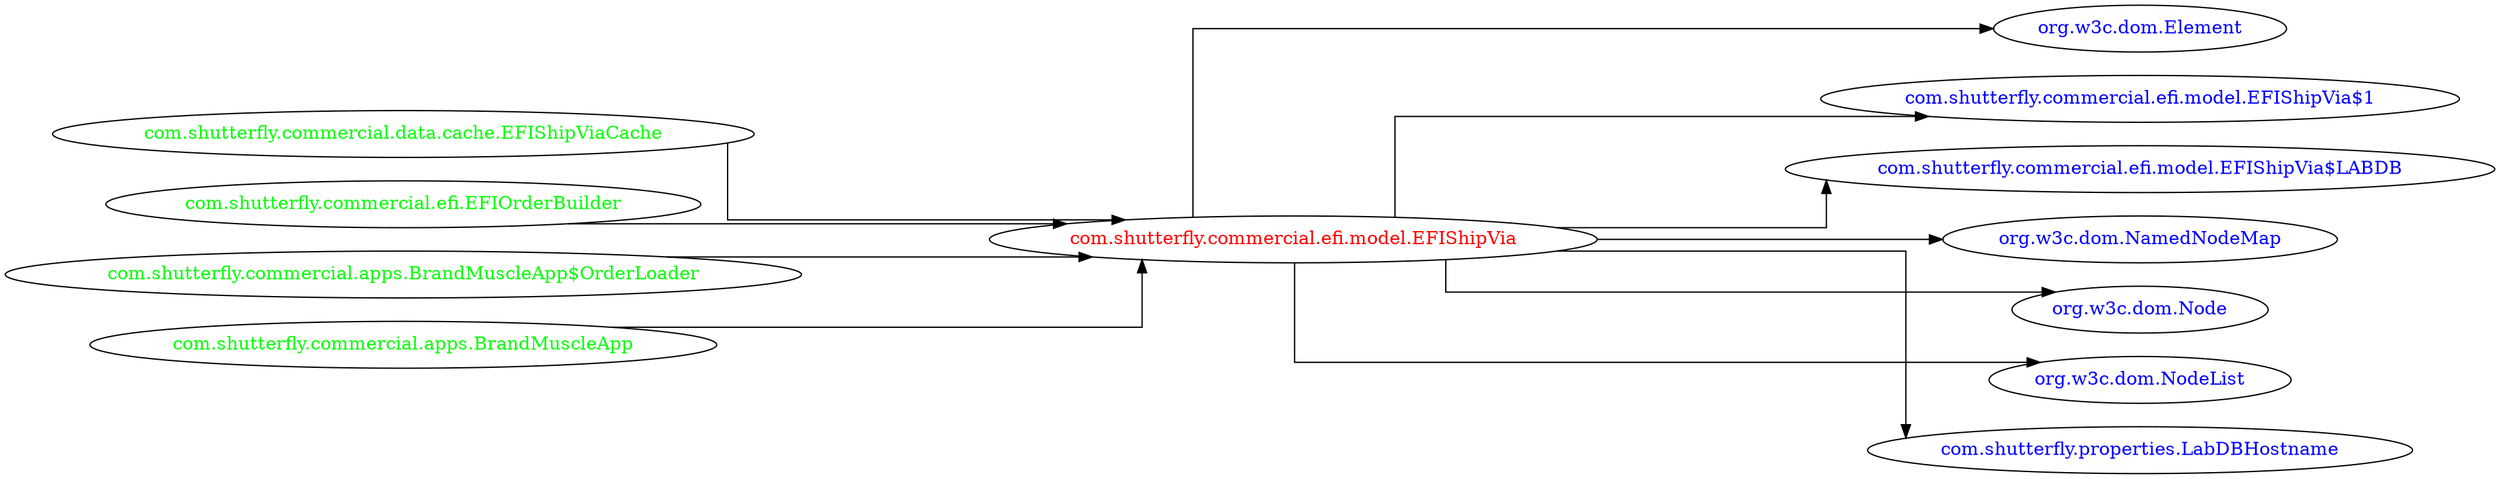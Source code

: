 digraph dependencyGraph {
 concentrate=true;
 ranksep="2.0";
 rankdir="LR"; 
 splines="ortho";
"com.shutterfly.commercial.efi.model.EFIShipVia" [fontcolor="red"];
"org.w3c.dom.Element" [ fontcolor="blue" ];
"com.shutterfly.commercial.efi.model.EFIShipVia"->"org.w3c.dom.Element";
"com.shutterfly.commercial.efi.model.EFIShipVia$1" [ fontcolor="blue" ];
"com.shutterfly.commercial.efi.model.EFIShipVia"->"com.shutterfly.commercial.efi.model.EFIShipVia$1";
"com.shutterfly.commercial.efi.model.EFIShipVia$LABDB" [ fontcolor="blue" ];
"com.shutterfly.commercial.efi.model.EFIShipVia"->"com.shutterfly.commercial.efi.model.EFIShipVia$LABDB";
"org.w3c.dom.NamedNodeMap" [ fontcolor="blue" ];
"com.shutterfly.commercial.efi.model.EFIShipVia"->"org.w3c.dom.NamedNodeMap";
"org.w3c.dom.Node" [ fontcolor="blue" ];
"com.shutterfly.commercial.efi.model.EFIShipVia"->"org.w3c.dom.Node";
"org.w3c.dom.NodeList" [ fontcolor="blue" ];
"com.shutterfly.commercial.efi.model.EFIShipVia"->"org.w3c.dom.NodeList";
"com.shutterfly.properties.LabDBHostname" [ fontcolor="blue" ];
"com.shutterfly.commercial.efi.model.EFIShipVia"->"com.shutterfly.properties.LabDBHostname";
"com.shutterfly.commercial.data.cache.EFIShipViaCache" [ fontcolor="green" ];
"com.shutterfly.commercial.data.cache.EFIShipViaCache"->"com.shutterfly.commercial.efi.model.EFIShipVia";
"com.shutterfly.commercial.efi.EFIOrderBuilder" [ fontcolor="green" ];
"com.shutterfly.commercial.efi.EFIOrderBuilder"->"com.shutterfly.commercial.efi.model.EFIShipVia";
"com.shutterfly.commercial.apps.BrandMuscleApp$OrderLoader" [ fontcolor="green" ];
"com.shutterfly.commercial.apps.BrandMuscleApp$OrderLoader"->"com.shutterfly.commercial.efi.model.EFIShipVia";
"com.shutterfly.commercial.apps.BrandMuscleApp" [ fontcolor="green" ];
"com.shutterfly.commercial.apps.BrandMuscleApp"->"com.shutterfly.commercial.efi.model.EFIShipVia";
}